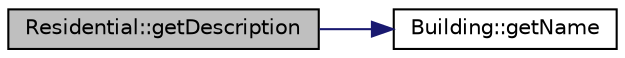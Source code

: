 digraph "Residential::getDescription"
{
 // LATEX_PDF_SIZE
  edge [fontname="Helvetica",fontsize="10",labelfontname="Helvetica",labelfontsize="10"];
  node [fontname="Helvetica",fontsize="10",shape=record];
  rankdir="LR";
  Node1 [label="Residential::getDescription",height=0.2,width=0.4,color="black", fillcolor="grey75", style="filled", fontcolor="black",tooltip="Gets the description of the residential building."];
  Node1 -> Node2 [color="midnightblue",fontsize="10",style="solid",fontname="Helvetica"];
  Node2 [label="Building::getName",height=0.2,width=0.4,color="black", fillcolor="white", style="filled",URL="$classBuilding.html#ad6b92a8bd3b8170bbdaaa0170f390ee7",tooltip="Gets the component name."];
}

